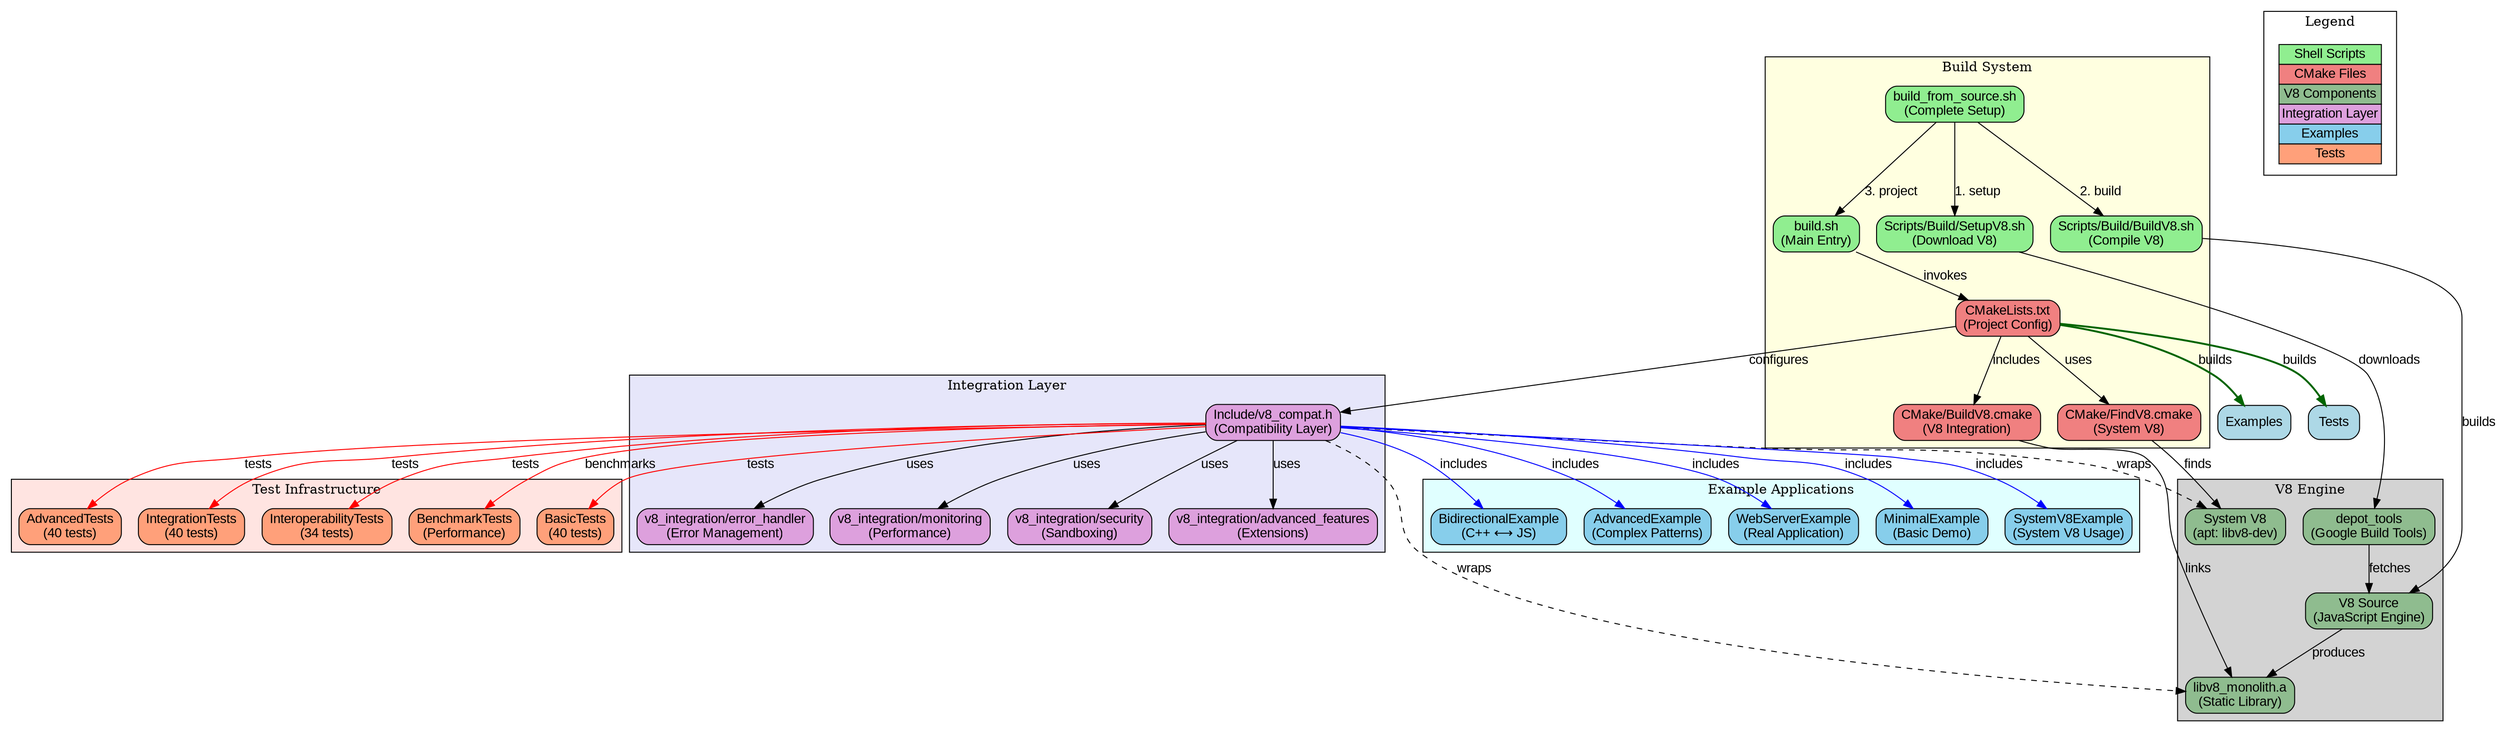 digraph CppV8Architecture {
    // Graph settings
    rankdir=TB;
    node [shape=box, style="rounded,filled", fontname="Arial"];
    edge [fontname="Arial"];
    
    // Color scheme
    node [fillcolor=lightblue];
    
    // Subgraphs for organization
    subgraph cluster_build {
        label="Build System";
        style=filled;
        fillcolor=lightyellow;
        
        // Shell scripts
        node [fillcolor=lightgreen];
        "build.sh" [label="build.sh\n(Main Entry)"];
        "build_from_source.sh" [label="build_from_source.sh\n(Complete Setup)"];
        "SetupV8.sh" [label="Scripts/Build/SetupV8.sh\n(Download V8)"];
        "BuildV8.sh" [label="Scripts/Build/BuildV8.sh\n(Compile V8)"];
        
        // CMake
        node [fillcolor=lightcoral];
        "CMakeLists.txt" [label="CMakeLists.txt\n(Project Config)"];
        "BuildV8.cmake" [label="CMake/BuildV8.cmake\n(V8 Integration)"];
        "FindV8.cmake" [label="CMake/FindV8.cmake\n(System V8)"];
    }
    
    subgraph cluster_v8 {
        label="V8 Engine";
        style=filled;
        fillcolor=lightgray;
        
        node [fillcolor=darkseagreen];
        "depot_tools" [label="depot_tools\n(Google Build Tools)"];
        "V8 Source" [label="V8 Source\n(JavaScript Engine)"];
        "libv8_monolith.a" [label="libv8_monolith.a\n(Static Library)"];
        "System V8" [label="System V8\n(apt: libv8-dev)"];
    }
    
    subgraph cluster_integration {
        label="Integration Layer";
        style=filled;
        fillcolor=lavender;
        
        node [fillcolor=plum];
        "v8_compat.h" [label="Include/v8_compat.h\n(Compatibility Layer)"];
        "error_handler" [label="v8_integration/error_handler\n(Error Management)"];
        "monitoring" [label="v8_integration/monitoring\n(Performance)"];
        "security" [label="v8_integration/security\n(Sandboxing)"];
        "advanced_features" [label="v8_integration/advanced_features\n(Extensions)"];
    }
    
    subgraph cluster_examples {
        label="Example Applications";
        style=filled;
        fillcolor=lightcyan;
        
        node [fillcolor=skyblue];
        "MinimalExample" [label="MinimalExample\n(Basic Demo)"];
        "SystemV8Example" [label="SystemV8Example\n(System V8 Usage)"];
        "BidirectionalExample" [label="BidirectionalExample\n(C++ ⟷ JS)"];
        "AdvancedExample" [label="AdvancedExample\n(Complex Patterns)"];
        "WebServerExample" [label="WebServerExample\n(Real Application)"];
    }
    
    subgraph cluster_tests {
        label="Test Infrastructure";
        style=filled;
        fillcolor=mistyrose;
        
        node [fillcolor=lightsalmon];
        "BasicTests" [label="BasicTests\n(40 tests)"];
        "AdvancedTests" [label="AdvancedTests\n(40 tests)"];
        "IntegrationTests" [label="IntegrationTests\n(40 tests)"];
        "InteroperabilityTests" [label="InteroperabilityTests\n(34 tests)"];
        "BenchmarkTests" [label="BenchmarkTests\n(Performance)"];
    }
    
    // Build flow connections
    "build.sh" -> "CMakeLists.txt" [label="invokes"];
    "build_from_source.sh" -> "SetupV8.sh" [label="1. setup"];
    "build_from_source.sh" -> "BuildV8.sh" [label="2. build"];
    "build_from_source.sh" -> "build.sh" [label="3. project"];
    
    "SetupV8.sh" -> "depot_tools" [label="downloads"];
    "depot_tools" -> "V8 Source" [label="fetches"];
    "BuildV8.sh" -> "V8 Source" [label="builds"];
    "V8 Source" -> "libv8_monolith.a" [label="produces"];
    
    "CMakeLists.txt" -> "BuildV8.cmake" [label="includes"];
    "CMakeLists.txt" -> "FindV8.cmake" [label="uses"];
    "BuildV8.cmake" -> "libv8_monolith.a" [label="links"];
    "FindV8.cmake" -> "System V8" [label="finds"];
    
    // Integration connections
    "CMakeLists.txt" -> "v8_compat.h" [label="configures"];
    "v8_compat.h" -> "libv8_monolith.a" [label="wraps", style=dashed];
    "v8_compat.h" -> "System V8" [label="wraps", style=dashed];
    
    "v8_compat.h" -> "error_handler" [label="uses"];
    "v8_compat.h" -> "monitoring" [label="uses"];
    "v8_compat.h" -> "security" [label="uses"];
    "v8_compat.h" -> "advanced_features" [label="uses"];
    
    // Example connections
    edge [color=blue];
    "v8_compat.h" -> "MinimalExample" [label="includes"];
    "v8_compat.h" -> "SystemV8Example" [label="includes"];
    "v8_compat.h" -> "BidirectionalExample" [label="includes"];
    "v8_compat.h" -> "AdvancedExample" [label="includes"];
    "v8_compat.h" -> "WebServerExample" [label="includes"];
    
    // Test connections
    edge [color=red];
    "v8_compat.h" -> "BasicTests" [label="tests"];
    "v8_compat.h" -> "AdvancedTests" [label="tests"];
    "v8_compat.h" -> "IntegrationTests" [label="tests"];
    "v8_compat.h" -> "InteroperabilityTests" [label="tests"];
    "v8_compat.h" -> "BenchmarkTests" [label="benchmarks"];
    
    // Output artifacts
    edge [color=darkgreen, style=bold];
    "CMakeLists.txt" -> "Examples" [label="builds", style=bold];
    "CMakeLists.txt" -> "Tests" [label="builds", style=bold];
    
    // Legend
    subgraph cluster_legend {
        label="Legend";
        style=filled;
        fillcolor=white;
        
        node [shape=plaintext, fillcolor=white];
        legend [label=<
            <TABLE BORDER="0" CELLBORDER="1" CELLSPACING="0">
            <TR><TD BGCOLOR="lightgreen">Shell Scripts</TD></TR>
            <TR><TD BGCOLOR="lightcoral">CMake Files</TD></TR>
            <TR><TD BGCOLOR="darkseagreen">V8 Components</TD></TR>
            <TR><TD BGCOLOR="plum">Integration Layer</TD></TR>
            <TR><TD BGCOLOR="skyblue">Examples</TD></TR>
            <TR><TD BGCOLOR="lightsalmon">Tests</TD></TR>
            </TABLE>
        >];
    }
}